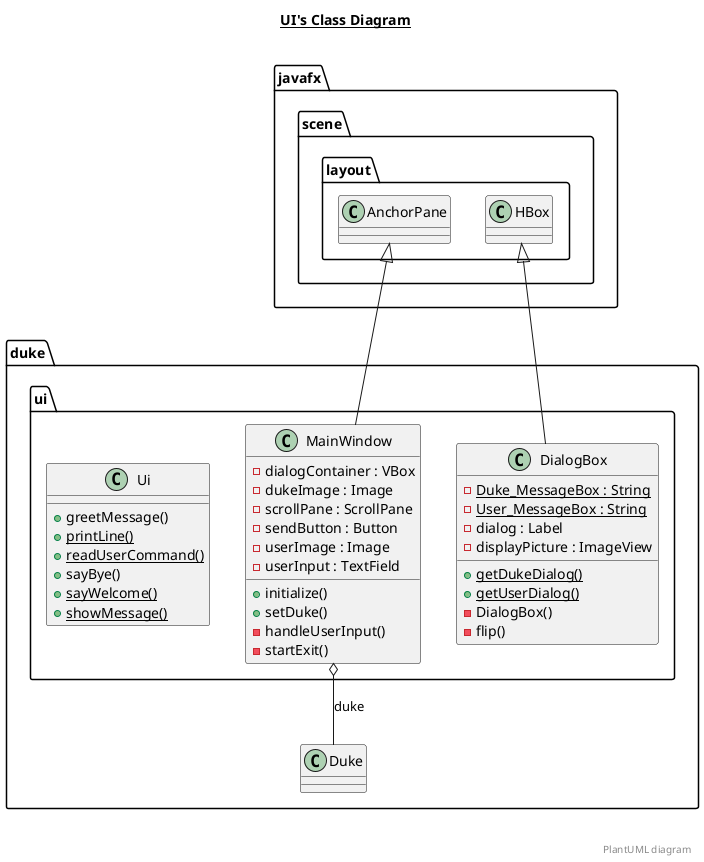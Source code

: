 @startuml

title __UI's Class Diagram__\n

  namespace duke {
    namespace ui {
      class duke.ui.DialogBox {
          {static} - Duke_MessageBox : String
          {static} - User_MessageBox : String
          - dialog : Label
          - displayPicture : ImageView
          {static} + getDukeDialog()
          {static} + getUserDialog()
          - DialogBox()
          - flip()
      }
    }
  }
  

  namespace duke {
    namespace ui {
      class duke.ui.MainWindow {
          - dialogContainer : VBox
          - dukeImage : Image
          - scrollPane : ScrollPane
          - sendButton : Button
          - userImage : Image
          - userInput : TextField
          + initialize()
          + setDuke()
          - handleUserInput()
          - startExit()
      }
    }
  }
  

  namespace duke {
    namespace ui {
      class duke.ui.Ui {
          + greetMessage()
          {static} + printLine()
          {static} + readUserCommand()
          + sayBye()
          {static} + sayWelcome()
          {static} + showMessage()
      }
    }
  }
  

  duke.ui.DialogBox -up-|> javafx.scene.layout.HBox
  duke.ui.MainWindow -up-|> javafx.scene.layout.AnchorPane
  duke.ui.MainWindow o-- duke.Duke : duke


right footer


PlantUML diagram
endfooter

@enduml
